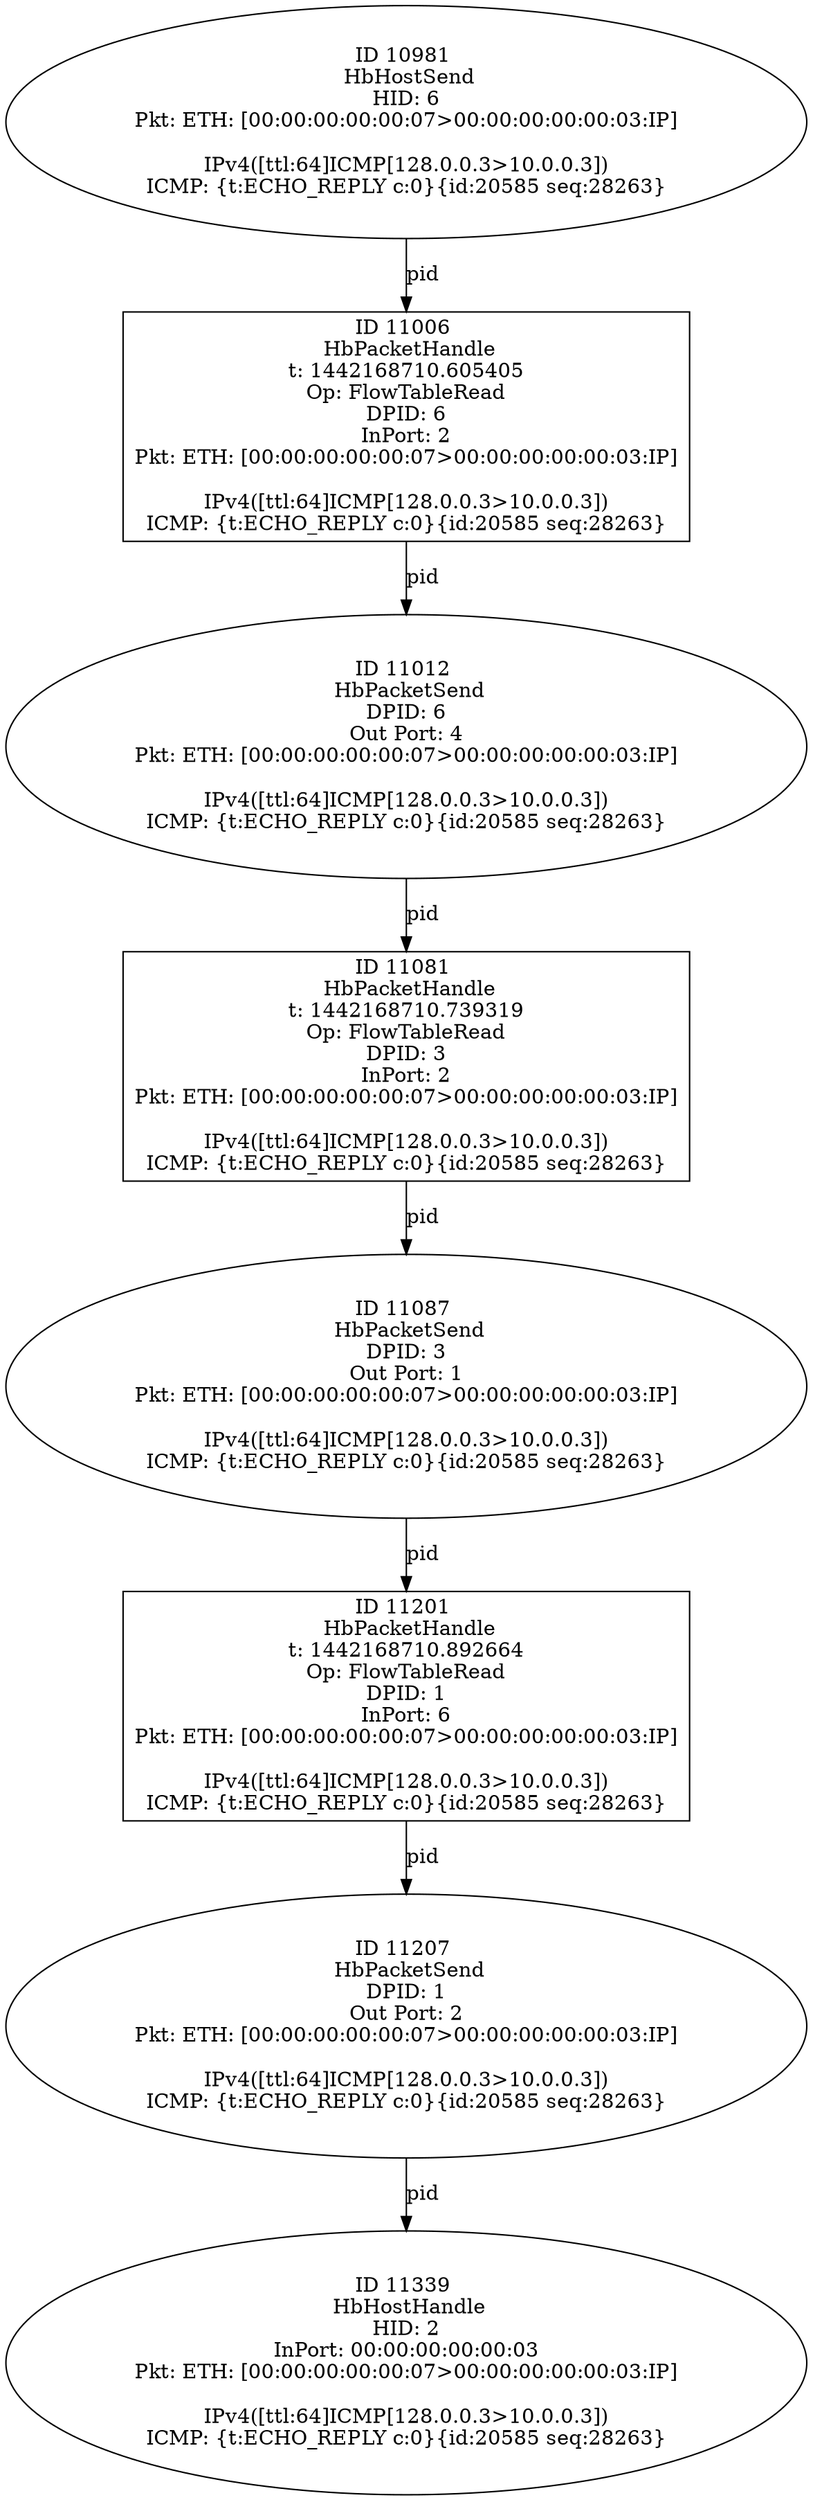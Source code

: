 strict digraph G {
11201 [shape=box, event=<hb_events.HbPacketHandle object at 0x1092b4dd0>, label="ID 11201 
 HbPacketHandle
t: 1442168710.892664
Op: FlowTableRead
DPID: 1
InPort: 6
Pkt: ETH: [00:00:00:00:00:07>00:00:00:00:00:03:IP]

IPv4([ttl:64]ICMP[128.0.0.3>10.0.0.3])
ICMP: {t:ECHO_REPLY c:0}{id:20585 seq:28263}"];
11012 [shape=oval, event=<hb_events.HbPacketSend object at 0x109212590>, label="ID 11012 
 HbPacketSend
DPID: 6
Out Port: 4
Pkt: ETH: [00:00:00:00:00:07>00:00:00:00:00:03:IP]

IPv4([ttl:64]ICMP[128.0.0.3>10.0.0.3])
ICMP: {t:ECHO_REPLY c:0}{id:20585 seq:28263}"];
10981 [shape=oval, event=<hb_events.HbHostSend object at 0x1091f9250>, label="ID 10981 
 HbHostSend
HID: 6
Pkt: ETH: [00:00:00:00:00:07>00:00:00:00:00:03:IP]

IPv4([ttl:64]ICMP[128.0.0.3>10.0.0.3])
ICMP: {t:ECHO_REPLY c:0}{id:20585 seq:28263}"];
11207 [shape=oval, event=<hb_events.HbPacketSend object at 0x1092ba8d0>, label="ID 11207 
 HbPacketSend
DPID: 1
Out Port: 2
Pkt: ETH: [00:00:00:00:00:07>00:00:00:00:00:03:IP]

IPv4([ttl:64]ICMP[128.0.0.3>10.0.0.3])
ICMP: {t:ECHO_REPLY c:0}{id:20585 seq:28263}"];
11081 [shape=box, event=<hb_events.HbPacketHandle object at 0x109251150>, label="ID 11081 
 HbPacketHandle
t: 1442168710.739319
Op: FlowTableRead
DPID: 3
InPort: 2
Pkt: ETH: [00:00:00:00:00:07>00:00:00:00:00:03:IP]

IPv4([ttl:64]ICMP[128.0.0.3>10.0.0.3])
ICMP: {t:ECHO_REPLY c:0}{id:20585 seq:28263}"];
11339 [shape=oval, event=<hb_events.HbHostHandle object at 0x10932c0d0>, label="ID 11339 
 HbHostHandle
HID: 2
InPort: 00:00:00:00:00:03
Pkt: ETH: [00:00:00:00:00:07>00:00:00:00:00:03:IP]

IPv4([ttl:64]ICMP[128.0.0.3>10.0.0.3])
ICMP: {t:ECHO_REPLY c:0}{id:20585 seq:28263}"];
11087 [shape=oval, event=<hb_events.HbPacketSend object at 0x109251590>, label="ID 11087 
 HbPacketSend
DPID: 3
Out Port: 1
Pkt: ETH: [00:00:00:00:00:07>00:00:00:00:00:03:IP]

IPv4([ttl:64]ICMP[128.0.0.3>10.0.0.3])
ICMP: {t:ECHO_REPLY c:0}{id:20585 seq:28263}"];
11006 [shape=box, event=<hb_events.HbPacketHandle object at 0x1092121d0>, label="ID 11006 
 HbPacketHandle
t: 1442168710.605405
Op: FlowTableRead
DPID: 6
InPort: 2
Pkt: ETH: [00:00:00:00:00:07>00:00:00:00:00:03:IP]

IPv4([ttl:64]ICMP[128.0.0.3>10.0.0.3])
ICMP: {t:ECHO_REPLY c:0}{id:20585 seq:28263}"];
11201 -> 11207  [rel=pid, label=pid];
11012 -> 11081  [rel=pid, label=pid];
10981 -> 11006  [rel=pid, label=pid];
11207 -> 11339  [rel=pid, label=pid];
11081 -> 11087  [rel=pid, label=pid];
11087 -> 11201  [rel=pid, label=pid];
11006 -> 11012  [rel=pid, label=pid];
}
